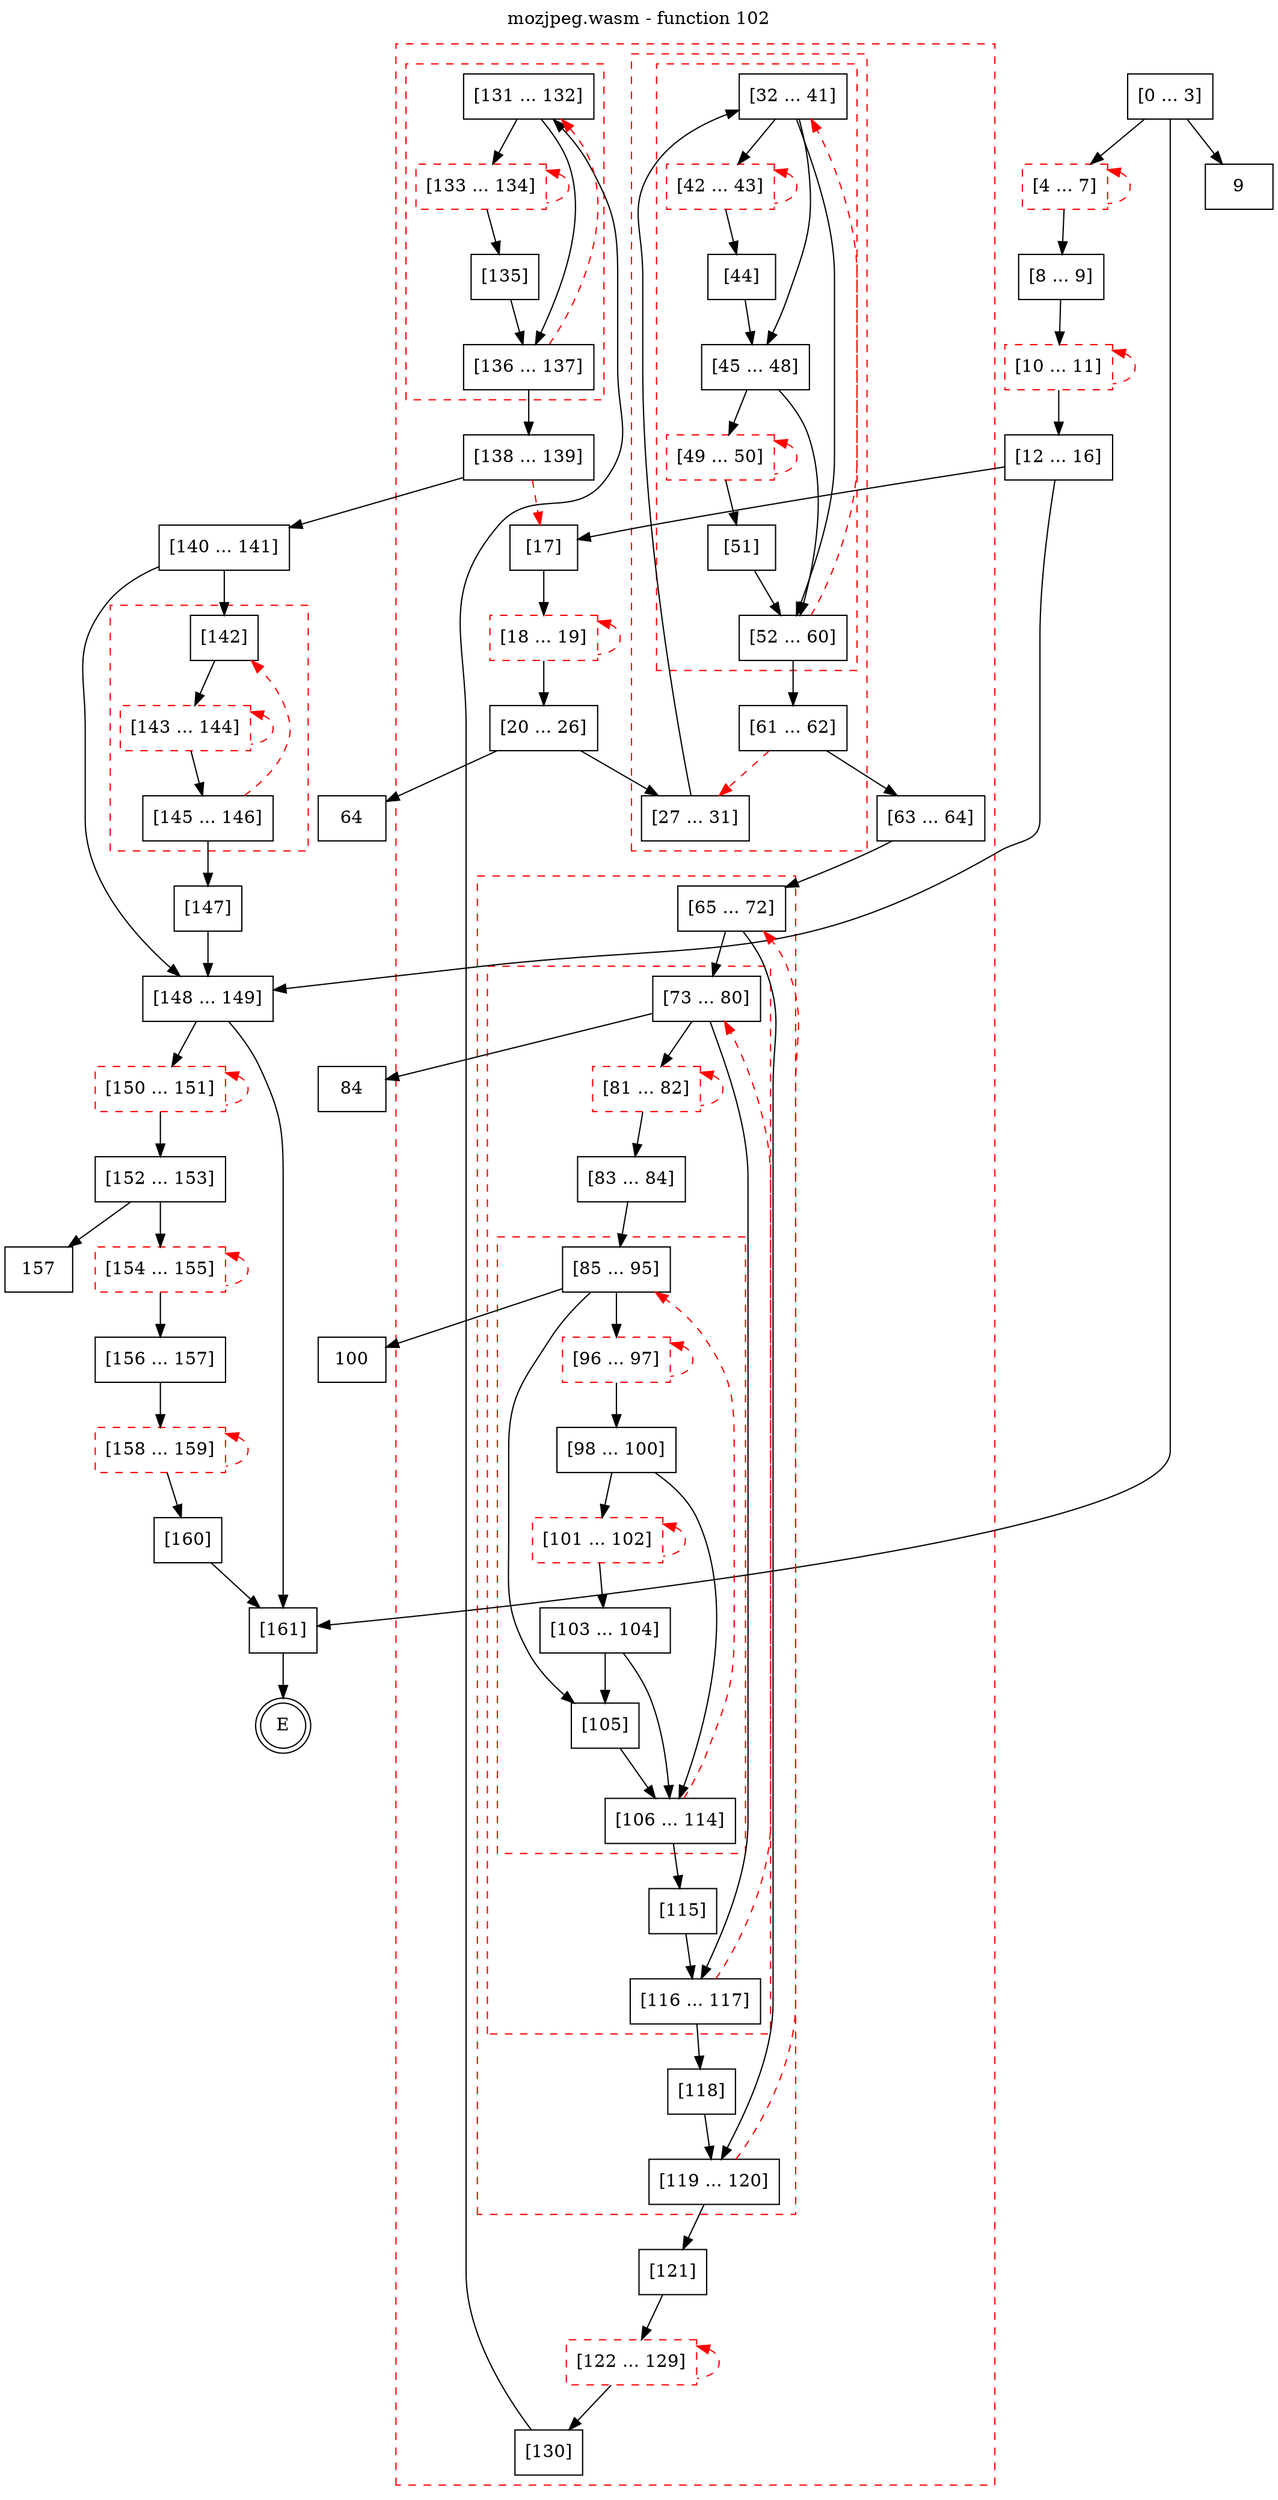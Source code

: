 digraph finite_state_machine {
    label = "mozjpeg.wasm - function 102"
    labelloc =  t
    labelfontsize = 16
    labelfontcolor = black
    labelfontname = "Helvetica"
    node [shape = doublecircle]; E ;
    node [shape = box];
    node [shape=box, color=black, style=solid] 0[label="[0 ... 3]"]
    node [shape=box, color=red, style=dashed] 4[label="[4 ... 7]"]
    node [shape=box, color=black, style=solid] 8[label="[8 ... 9]"]
    node [shape=box, color=red, style=dashed] 10[label="[10 ... 11]"]
    node [shape=box, color=black, style=solid] 12[label="[12 ... 16]"]
    subgraph cluster_17{
    label = "";
    style = dashed color = red;
    node [shape=box, color=black, style=solid] 17[label="[17]"]
    node [shape=box, color=red, style=dashed] 18[label="[18 ... 19]"]
    node [shape=box, color=black, style=solid] 20[label="[20 ... 26]"]
    subgraph cluster_27{
    label = "";
    style = dashed color = red;
    node [shape=box, color=black, style=solid] 27[label="[27 ... 31]"]
    subgraph cluster_32{
    label = "";
    style = dashed color = red;
    node [shape=box, color=black, style=solid] 32[label="[32 ... 41]"]
    node [shape=box, color=red, style=dashed] 42[label="[42 ... 43]"]
    node [shape=box, color=black, style=solid] 44[label="[44]"]
    node [shape=box, color=black, style=solid] 45[label="[45 ... 48]"]
    node [shape=box, color=red, style=dashed] 49[label="[49 ... 50]"]
    node [shape=box, color=black, style=solid] 51[label="[51]"]
    node [shape=box, color=black, style=solid] 52[label="[52 ... 60]"]
    }
    node [shape=box, color=black, style=solid] 61[label="[61 ... 62]"]
    }
    node [shape=box, color=black, style=solid] 63[label="[63 ... 64]"]
    subgraph cluster_65{
    label = "";
    style = dashed color = red;
    node [shape=box, color=black, style=solid] 65[label="[65 ... 72]"]
    subgraph cluster_73{
    label = "";
    style = dashed color = red;
    node [shape=box, color=black, style=solid] 73[label="[73 ... 80]"]
    node [shape=box, color=red, style=dashed] 81[label="[81 ... 82]"]
    node [shape=box, color=black, style=solid] 83[label="[83 ... 84]"]
    subgraph cluster_85{
    label = "";
    style = dashed color = red;
    node [shape=box, color=black, style=solid] 85[label="[85 ... 95]"]
    node [shape=box, color=red, style=dashed] 96[label="[96 ... 97]"]
    node [shape=box, color=black, style=solid] 98[label="[98 ... 100]"]
    node [shape=box, color=red, style=dashed] 101[label="[101 ... 102]"]
    node [shape=box, color=black, style=solid] 103[label="[103 ... 104]"]
    node [shape=box, color=black, style=solid] 105[label="[105]"]
    node [shape=box, color=black, style=solid] 106[label="[106 ... 114]"]
    }
    node [shape=box, color=black, style=solid] 115[label="[115]"]
    node [shape=box, color=black, style=solid] 116[label="[116 ... 117]"]
    }
    node [shape=box, color=black, style=solid] 118[label="[118]"]
    node [shape=box, color=black, style=solid] 119[label="[119 ... 120]"]
    }
    node [shape=box, color=black, style=solid] 121[label="[121]"]
    node [shape=box, color=red, style=dashed] 122[label="[122 ... 129]"]
    node [shape=box, color=black, style=solid] 130[label="[130]"]
    subgraph cluster_131{
    label = "";
    style = dashed color = red;
    node [shape=box, color=black, style=solid] 131[label="[131 ... 132]"]
    node [shape=box, color=red, style=dashed] 133[label="[133 ... 134]"]
    node [shape=box, color=black, style=solid] 135[label="[135]"]
    node [shape=box, color=black, style=solid] 136[label="[136 ... 137]"]
    }
    node [shape=box, color=black, style=solid] 138[label="[138 ... 139]"]
    }
    node [shape=box, color=black, style=solid] 140[label="[140 ... 141]"]
    subgraph cluster_142{
    label = "";
    style = dashed color = red;
    node [shape=box, color=black, style=solid] 142[label="[142]"]
    node [shape=box, color=red, style=dashed] 143[label="[143 ... 144]"]
    node [shape=box, color=black, style=solid] 145[label="[145 ... 146]"]
    }
    node [shape=box, color=black, style=solid] 147[label="[147]"]
    node [shape=box, color=black, style=solid] 148[label="[148 ... 149]"]
    node [shape=box, color=red, style=dashed] 150[label="[150 ... 151]"]
    node [shape=box, color=black, style=solid] 152[label="[152 ... 153]"]
    node [shape=box, color=red, style=dashed] 154[label="[154 ... 155]"]
    node [shape=box, color=black, style=solid] 156[label="[156 ... 157]"]
    node [shape=box, color=red, style=dashed] 158[label="[158 ... 159]"]
    node [shape=box, color=black, style=solid] 160[label="[160]"]
    node [shape=box, color=black, style=solid] 161[label="[161]"]
    0 -> 4;
    0 -> 9;
    0 -> 161;
    4 -> 8;
    4 -> 4[style="dashed" color="red" dir=back];
    8 -> 10;
    10 -> 12;
    10 -> 10[style="dashed" color="red" dir=back];
    12 -> 17;
    12 -> 148;
    17 -> 18;
    18 -> 20;
    18 -> 18[style="dashed" color="red" dir=back];
    20 -> 27;
    20 -> 64;
    27 -> 32;
    32 -> 42;
    32 -> 45;
    32 -> 52;
    42 -> 44;
    42 -> 42[style="dashed" color="red" dir=back];
    44 -> 45;
    45 -> 49;
    45 -> 52;
    49 -> 51;
    49 -> 49[style="dashed" color="red" dir=back];
    51 -> 52;
    52 -> 32[style="dashed" color="red"];
    52 -> 61;
    61 -> 27[style="dashed" color="red"];
    61 -> 63;
    63 -> 65;
    65 -> 73;
    65 -> 119;
    73 -> 81;
    73 -> 84;
    73 -> 116;
    81 -> 83;
    81 -> 81[style="dashed" color="red" dir=back];
    83 -> 85;
    85 -> 96;
    85 -> 100;
    85 -> 105;
    96 -> 98;
    96 -> 96[style="dashed" color="red" dir=back];
    98 -> 101;
    98 -> 106;
    101 -> 103;
    101 -> 101[style="dashed" color="red" dir=back];
    103 -> 105;
    103 -> 106;
    105 -> 106;
    106 -> 85[style="dashed" color="red"];
    106 -> 115;
    115 -> 116;
    116 -> 73[style="dashed" color="red"];
    116 -> 118;
    118 -> 119;
    119 -> 65[style="dashed" color="red"];
    119 -> 121;
    121 -> 122;
    122 -> 130;
    122 -> 122[style="dashed" color="red" dir=back];
    130 -> 131;
    131 -> 133;
    131 -> 136;
    133 -> 135;
    133 -> 133[style="dashed" color="red" dir=back];
    135 -> 136;
    136 -> 131[style="dashed" color="red"];
    136 -> 138;
    138 -> 17[style="dashed" color="red"];
    138 -> 140;
    140 -> 142;
    140 -> 148;
    142 -> 143;
    143 -> 145;
    143 -> 143[style="dashed" color="red" dir=back];
    145 -> 142[style="dashed" color="red"];
    145 -> 147;
    147 -> 148;
    148 -> 150;
    148 -> 161;
    150 -> 152;
    150 -> 150[style="dashed" color="red" dir=back];
    152 -> 154;
    152 -> 157;
    154 -> 156;
    154 -> 154[style="dashed" color="red" dir=back];
    156 -> 158;
    158 -> 160;
    158 -> 158[style="dashed" color="red" dir=back];
    160 -> 161;
    161 -> E;
}
